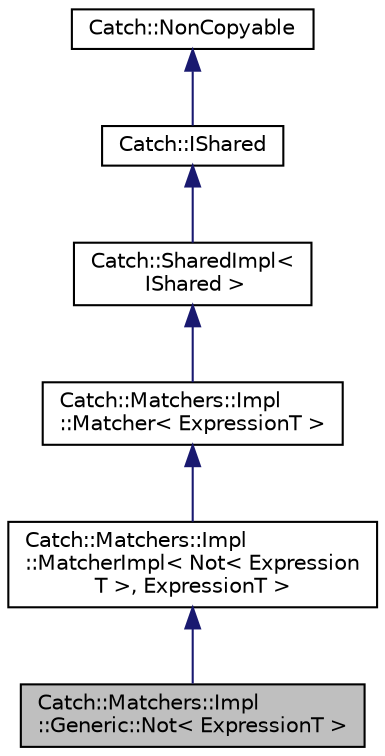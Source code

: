 digraph "Catch::Matchers::Impl::Generic::Not&lt; ExpressionT &gt;"
{
  edge [fontname="Helvetica",fontsize="10",labelfontname="Helvetica",labelfontsize="10"];
  node [fontname="Helvetica",fontsize="10",shape=record];
  Node0 [label="Catch::Matchers::Impl\l::Generic::Not\< ExpressionT \>",height=0.2,width=0.4,color="black", fillcolor="grey75", style="filled", fontcolor="black"];
  Node1 -> Node0 [dir="back",color="midnightblue",fontsize="10",style="solid"];
  Node1 [label="Catch::Matchers::Impl\l::MatcherImpl\< Not\< Expression\lT \>, ExpressionT \>",height=0.2,width=0.4,color="black", fillcolor="white", style="filled",URL="$struct_catch_1_1_matchers_1_1_impl_1_1_matcher_impl.html"];
  Node2 -> Node1 [dir="back",color="midnightblue",fontsize="10",style="solid"];
  Node2 [label="Catch::Matchers::Impl\l::Matcher\< ExpressionT \>",height=0.2,width=0.4,color="black", fillcolor="white", style="filled",URL="$struct_catch_1_1_matchers_1_1_impl_1_1_matcher.html"];
  Node3 -> Node2 [dir="back",color="midnightblue",fontsize="10",style="solid"];
  Node3 [label="Catch::SharedImpl\<\l IShared \>",height=0.2,width=0.4,color="black", fillcolor="white", style="filled",URL="$struct_catch_1_1_shared_impl.html"];
  Node4 -> Node3 [dir="back",color="midnightblue",fontsize="10",style="solid"];
  Node4 [label="Catch::IShared",height=0.2,width=0.4,color="black", fillcolor="white", style="filled",URL="$struct_catch_1_1_i_shared.html"];
  Node5 -> Node4 [dir="back",color="midnightblue",fontsize="10",style="solid"];
  Node5 [label="Catch::NonCopyable",height=0.2,width=0.4,color="black", fillcolor="white", style="filled",URL="$class_catch_1_1_non_copyable.html"];
}
